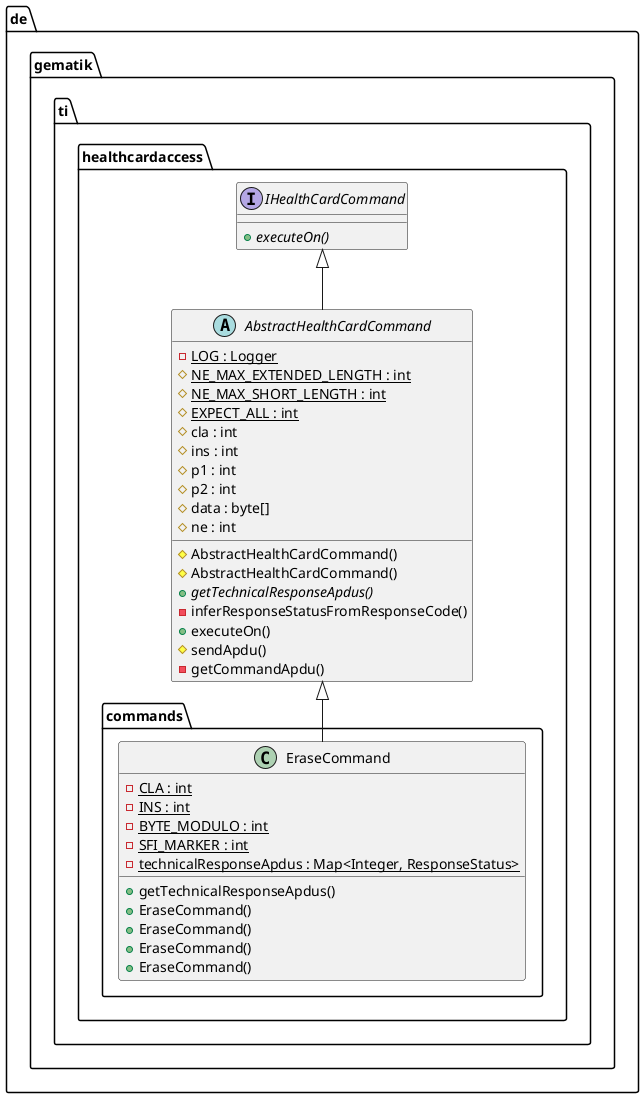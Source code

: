 @startuml

 package de.gematik.ti.healthcardaccess {
    interface IHealthCardCommand {
        {abstract} + executeOn()
    }
  }

 package de.gematik.ti.healthcardaccess {
    abstract class AbstractHealthCardCommand {
        {static} - LOG : Logger
        {static} # NE_MAX_EXTENDED_LENGTH : int
        {static} # NE_MAX_SHORT_LENGTH : int
        {static} # EXPECT_ALL : int
        # cla : int
        # ins : int
        # p1 : int
        # p2 : int
        # data : byte[]
        # ne : int
        # AbstractHealthCardCommand()
        # AbstractHealthCardCommand()
        {abstract} + getTechnicalResponseApdus()
        - inferResponseStatusFromResponseCode()
        + executeOn()
        # sendApdu()
        - getCommandApdu()
    }
  }

  package de.gematik.ti.healthcardaccess {
    package de.gematik.ti.healthcardaccess.commands {
      class EraseCommand {
          {static} - CLA : int
          {static} - INS : int
          {static} - BYTE_MODULO : int
          {static} - SFI_MARKER : int
          {static} - technicalResponseApdus : Map<Integer, ResponseStatus>
          + getTechnicalResponseApdus()
          + EraseCommand()
          + EraseCommand()
          + EraseCommand()
          + EraseCommand()
      }
    }
  }

  AbstractHealthCardCommand -up-|> IHealthCardCommand
  EraseCommand -up-|> AbstractHealthCardCommand

@enduml